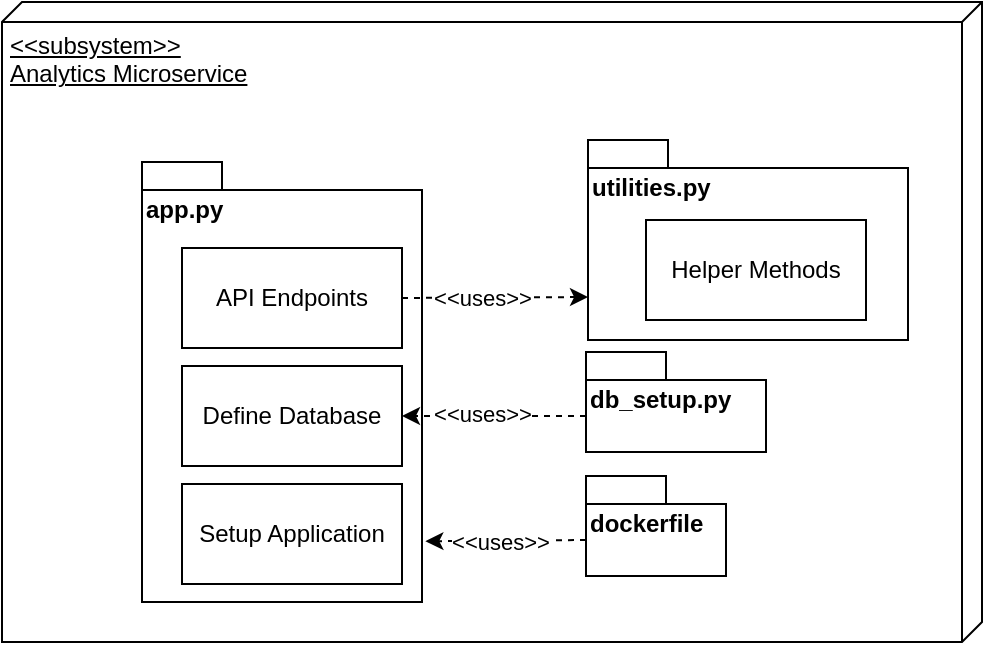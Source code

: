 <mxfile version="22.1.4" type="github">
  <diagram name="Page-1" id="f37znJ-kPuiP-aYVYt2D">
    <mxGraphModel dx="794" dy="424" grid="1" gridSize="10" guides="1" tooltips="1" connect="1" arrows="1" fold="1" page="1" pageScale="1" pageWidth="827" pageHeight="1169" math="0" shadow="0">
      <root>
        <mxCell id="0" />
        <mxCell id="1" parent="0" />
        <mxCell id="mAKFKeToW0secv3d7RsR-1" value="&amp;lt;&amp;lt;subsystem&amp;gt;&amp;gt;&lt;br&gt;Analytics Microservice" style="verticalAlign=top;align=left;spacingTop=8;spacingLeft=2;spacingRight=12;shape=cube;size=10;direction=south;fontStyle=4;html=1;whiteSpace=wrap;" vertex="1" parent="1">
          <mxGeometry x="70" y="60" width="490" height="320" as="geometry" />
        </mxCell>
        <mxCell id="mAKFKeToW0secv3d7RsR-6" value="app.py" style="shape=folder;fontStyle=1;spacingTop=10;tabWidth=40;tabHeight=14;tabPosition=left;html=1;whiteSpace=wrap;align=left;verticalAlign=top;" vertex="1" parent="1">
          <mxGeometry x="140" y="140" width="140" height="220" as="geometry" />
        </mxCell>
        <mxCell id="mAKFKeToW0secv3d7RsR-7" value="API Endpoints" style="html=1;whiteSpace=wrap;" vertex="1" parent="1">
          <mxGeometry x="160" y="183" width="110" height="50" as="geometry" />
        </mxCell>
        <mxCell id="mAKFKeToW0secv3d7RsR-8" value="dockerfile" style="shape=folder;fontStyle=1;spacingTop=10;tabWidth=40;tabHeight=14;tabPosition=left;html=1;whiteSpace=wrap;verticalAlign=top;align=left;" vertex="1" parent="1">
          <mxGeometry x="362" y="297" width="70" height="50" as="geometry" />
        </mxCell>
        <mxCell id="mAKFKeToW0secv3d7RsR-9" value="db_setup.py" style="shape=folder;fontStyle=1;spacingTop=10;tabWidth=40;tabHeight=14;tabPosition=left;html=1;whiteSpace=wrap;align=left;verticalAlign=top;" vertex="1" parent="1">
          <mxGeometry x="362" y="235" width="90" height="50" as="geometry" />
        </mxCell>
        <mxCell id="mAKFKeToW0secv3d7RsR-10" value="utilities.py" style="shape=folder;fontStyle=1;spacingTop=10;tabWidth=40;tabHeight=14;tabPosition=left;html=1;whiteSpace=wrap;align=left;verticalAlign=top;" vertex="1" parent="1">
          <mxGeometry x="363" y="129" width="160" height="100" as="geometry" />
        </mxCell>
        <mxCell id="mAKFKeToW0secv3d7RsR-11" value="Helper Methods" style="html=1;whiteSpace=wrap;" vertex="1" parent="1">
          <mxGeometry x="392" y="169" width="110" height="50" as="geometry" />
        </mxCell>
        <mxCell id="mAKFKeToW0secv3d7RsR-13" value="Define Database" style="html=1;whiteSpace=wrap;" vertex="1" parent="1">
          <mxGeometry x="160" y="242" width="110" height="50" as="geometry" />
        </mxCell>
        <mxCell id="mAKFKeToW0secv3d7RsR-14" value="Setup Application" style="html=1;whiteSpace=wrap;" vertex="1" parent="1">
          <mxGeometry x="160" y="301" width="110" height="50" as="geometry" />
        </mxCell>
        <mxCell id="mAKFKeToW0secv3d7RsR-15" value="" style="endArrow=classic;html=1;rounded=0;entryX=1;entryY=0.5;entryDx=0;entryDy=0;dashed=1;exitX=0;exitY=0;exitDx=0;exitDy=32;exitPerimeter=0;" edge="1" parent="1" source="mAKFKeToW0secv3d7RsR-9" target="mAKFKeToW0secv3d7RsR-13">
          <mxGeometry width="50" height="50" relative="1" as="geometry">
            <mxPoint x="380" y="250" as="sourcePoint" />
            <mxPoint x="430" y="200" as="targetPoint" />
          </mxGeometry>
        </mxCell>
        <mxCell id="mAKFKeToW0secv3d7RsR-20" value="&amp;lt;&amp;lt;uses&amp;gt;&amp;gt;" style="edgeLabel;html=1;align=center;verticalAlign=middle;resizable=0;points=[];" vertex="1" connectable="0" parent="mAKFKeToW0secv3d7RsR-15">
          <mxGeometry x="0.13" y="-1" relative="1" as="geometry">
            <mxPoint as="offset" />
          </mxGeometry>
        </mxCell>
        <mxCell id="mAKFKeToW0secv3d7RsR-16" value="" style="endArrow=classic;html=1;rounded=0;exitX=1;exitY=0.5;exitDx=0;exitDy=0;entryX=0;entryY=0;entryDx=0;entryDy=78.5;entryPerimeter=0;dashed=1;" edge="1" parent="1" source="mAKFKeToW0secv3d7RsR-7" target="mAKFKeToW0secv3d7RsR-10">
          <mxGeometry width="50" height="50" relative="1" as="geometry">
            <mxPoint x="380" y="250" as="sourcePoint" />
            <mxPoint x="430" y="200" as="targetPoint" />
          </mxGeometry>
        </mxCell>
        <mxCell id="mAKFKeToW0secv3d7RsR-19" value="&amp;lt;&amp;lt;uses&amp;gt;&amp;gt;" style="edgeLabel;html=1;align=center;verticalAlign=middle;resizable=0;points=[];" vertex="1" connectable="0" parent="mAKFKeToW0secv3d7RsR-16">
          <mxGeometry x="-0.14" relative="1" as="geometry">
            <mxPoint as="offset" />
          </mxGeometry>
        </mxCell>
        <mxCell id="mAKFKeToW0secv3d7RsR-18" value="" style="endArrow=classic;html=1;rounded=0;entryX=1.012;entryY=0.862;entryDx=0;entryDy=0;dashed=1;exitX=0;exitY=0;exitDx=0;exitDy=32;exitPerimeter=0;entryPerimeter=0;" edge="1" parent="1" source="mAKFKeToW0secv3d7RsR-8" target="mAKFKeToW0secv3d7RsR-6">
          <mxGeometry width="50" height="50" relative="1" as="geometry">
            <mxPoint x="330" y="277" as="sourcePoint" />
            <mxPoint x="280" y="277" as="targetPoint" />
          </mxGeometry>
        </mxCell>
        <mxCell id="mAKFKeToW0secv3d7RsR-21" value="&amp;lt;&amp;lt;uses&amp;gt;&amp;gt;" style="edgeLabel;html=1;align=center;verticalAlign=middle;resizable=0;points=[];" vertex="1" connectable="0" parent="mAKFKeToW0secv3d7RsR-18">
          <mxGeometry x="0.071" relative="1" as="geometry">
            <mxPoint as="offset" />
          </mxGeometry>
        </mxCell>
      </root>
    </mxGraphModel>
  </diagram>
</mxfile>
